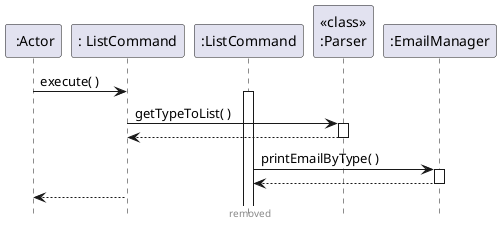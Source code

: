 @startuml
participant " :Actor"

hide footbox
Footer removed

" :Actor" -> ": ListCommand" : execute( )
activate ":ListCommand"


": ListCommand" -> "<<class>>\n:Parser" : getTypeToList( )
activate "<<class>>\n:Parser"

"<<class>>\n:Parser" --> ": ListCommand"
deactivate "<<class>>\n:Parser"

":ListCommand" -> ":EmailManager" : printEmailByType( )
activate ":EmailManager"

":EmailManager" --> ":ListCommand"
deactivate ":EmailManager"



return
@enduml